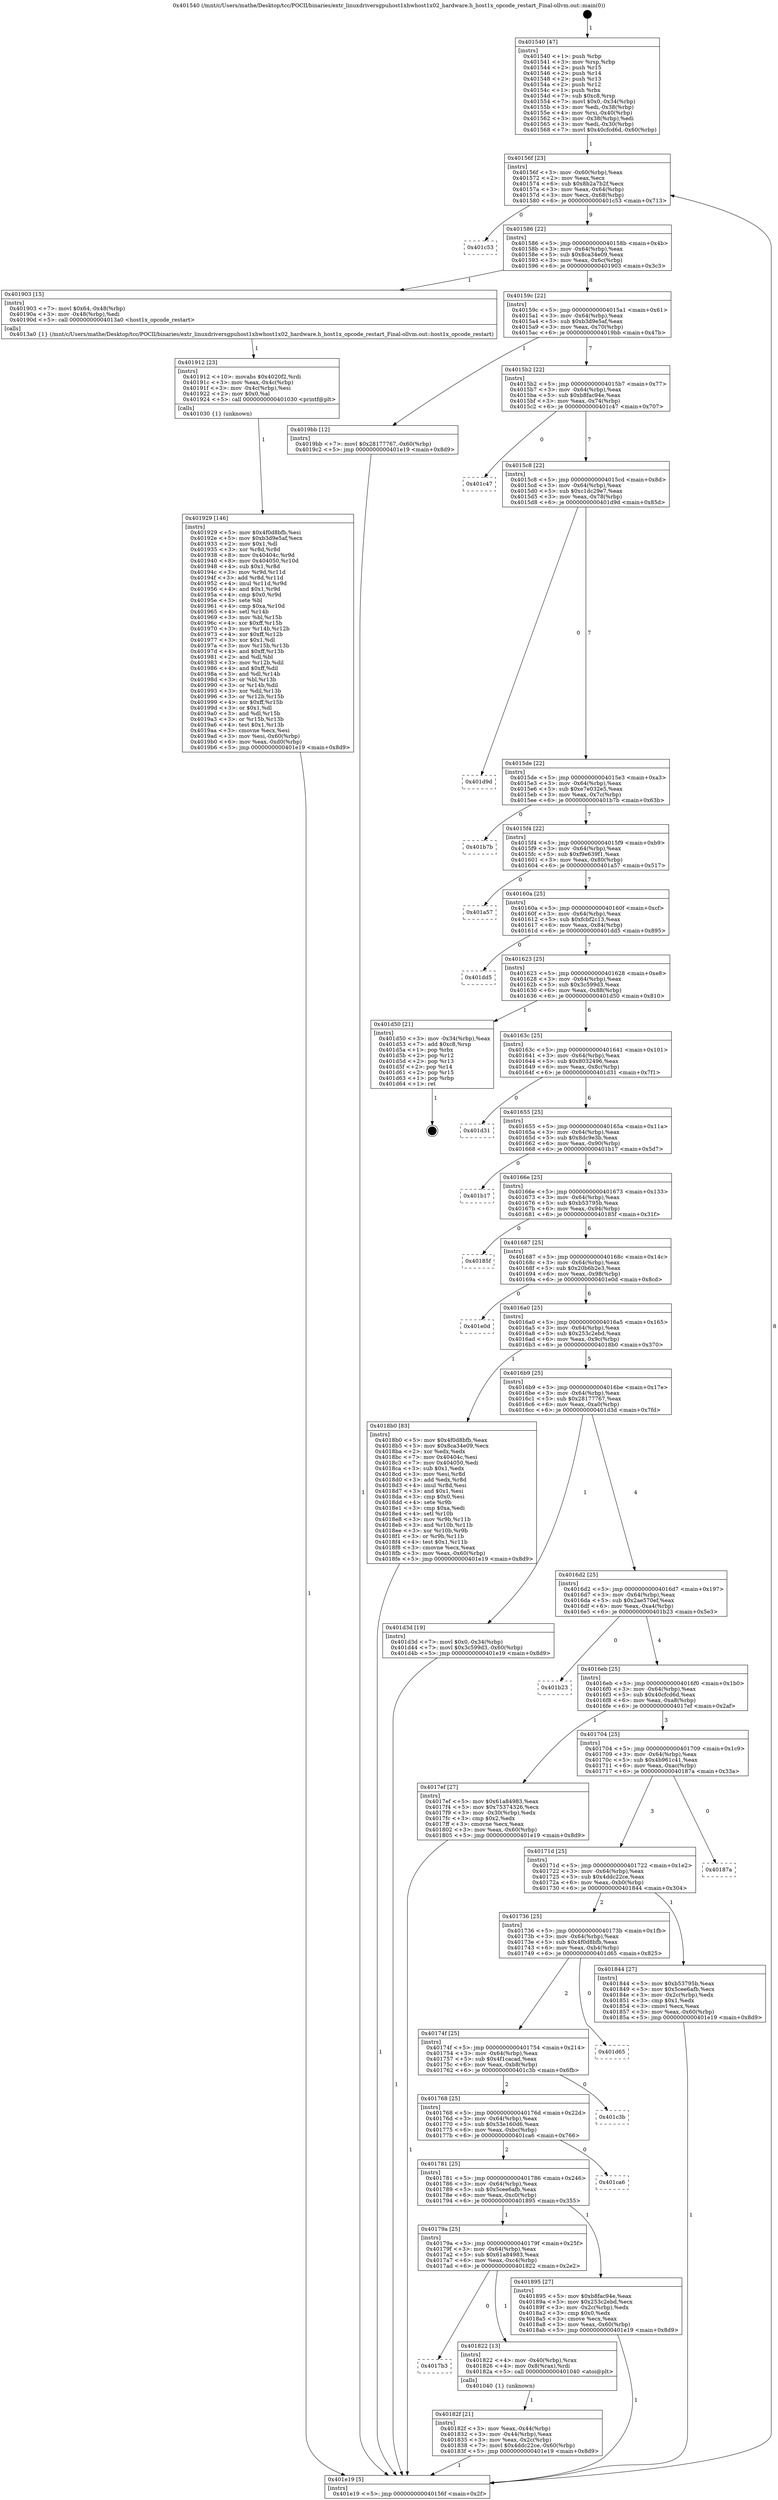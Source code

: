 digraph "0x401540" {
  label = "0x401540 (/mnt/c/Users/mathe/Desktop/tcc/POCII/binaries/extr_linuxdriversgpuhost1xhwhost1x02_hardware.h_host1x_opcode_restart_Final-ollvm.out::main(0))"
  labelloc = "t"
  node[shape=record]

  Entry [label="",width=0.3,height=0.3,shape=circle,fillcolor=black,style=filled]
  "0x40156f" [label="{
     0x40156f [23]\l
     | [instrs]\l
     &nbsp;&nbsp;0x40156f \<+3\>: mov -0x60(%rbp),%eax\l
     &nbsp;&nbsp;0x401572 \<+2\>: mov %eax,%ecx\l
     &nbsp;&nbsp;0x401574 \<+6\>: sub $0x8b2a7b2f,%ecx\l
     &nbsp;&nbsp;0x40157a \<+3\>: mov %eax,-0x64(%rbp)\l
     &nbsp;&nbsp;0x40157d \<+3\>: mov %ecx,-0x68(%rbp)\l
     &nbsp;&nbsp;0x401580 \<+6\>: je 0000000000401c53 \<main+0x713\>\l
  }"]
  "0x401c53" [label="{
     0x401c53\l
  }", style=dashed]
  "0x401586" [label="{
     0x401586 [22]\l
     | [instrs]\l
     &nbsp;&nbsp;0x401586 \<+5\>: jmp 000000000040158b \<main+0x4b\>\l
     &nbsp;&nbsp;0x40158b \<+3\>: mov -0x64(%rbp),%eax\l
     &nbsp;&nbsp;0x40158e \<+5\>: sub $0x8ca34e09,%eax\l
     &nbsp;&nbsp;0x401593 \<+3\>: mov %eax,-0x6c(%rbp)\l
     &nbsp;&nbsp;0x401596 \<+6\>: je 0000000000401903 \<main+0x3c3\>\l
  }"]
  Exit [label="",width=0.3,height=0.3,shape=circle,fillcolor=black,style=filled,peripheries=2]
  "0x401903" [label="{
     0x401903 [15]\l
     | [instrs]\l
     &nbsp;&nbsp;0x401903 \<+7\>: movl $0x64,-0x48(%rbp)\l
     &nbsp;&nbsp;0x40190a \<+3\>: mov -0x48(%rbp),%edi\l
     &nbsp;&nbsp;0x40190d \<+5\>: call 00000000004013a0 \<host1x_opcode_restart\>\l
     | [calls]\l
     &nbsp;&nbsp;0x4013a0 \{1\} (/mnt/c/Users/mathe/Desktop/tcc/POCII/binaries/extr_linuxdriversgpuhost1xhwhost1x02_hardware.h_host1x_opcode_restart_Final-ollvm.out::host1x_opcode_restart)\l
  }"]
  "0x40159c" [label="{
     0x40159c [22]\l
     | [instrs]\l
     &nbsp;&nbsp;0x40159c \<+5\>: jmp 00000000004015a1 \<main+0x61\>\l
     &nbsp;&nbsp;0x4015a1 \<+3\>: mov -0x64(%rbp),%eax\l
     &nbsp;&nbsp;0x4015a4 \<+5\>: sub $0xb3d9e5af,%eax\l
     &nbsp;&nbsp;0x4015a9 \<+3\>: mov %eax,-0x70(%rbp)\l
     &nbsp;&nbsp;0x4015ac \<+6\>: je 00000000004019bb \<main+0x47b\>\l
  }"]
  "0x401929" [label="{
     0x401929 [146]\l
     | [instrs]\l
     &nbsp;&nbsp;0x401929 \<+5\>: mov $0x4f0d8bfb,%esi\l
     &nbsp;&nbsp;0x40192e \<+5\>: mov $0xb3d9e5af,%ecx\l
     &nbsp;&nbsp;0x401933 \<+2\>: mov $0x1,%dl\l
     &nbsp;&nbsp;0x401935 \<+3\>: xor %r8d,%r8d\l
     &nbsp;&nbsp;0x401938 \<+8\>: mov 0x40404c,%r9d\l
     &nbsp;&nbsp;0x401940 \<+8\>: mov 0x404050,%r10d\l
     &nbsp;&nbsp;0x401948 \<+4\>: sub $0x1,%r8d\l
     &nbsp;&nbsp;0x40194c \<+3\>: mov %r9d,%r11d\l
     &nbsp;&nbsp;0x40194f \<+3\>: add %r8d,%r11d\l
     &nbsp;&nbsp;0x401952 \<+4\>: imul %r11d,%r9d\l
     &nbsp;&nbsp;0x401956 \<+4\>: and $0x1,%r9d\l
     &nbsp;&nbsp;0x40195a \<+4\>: cmp $0x0,%r9d\l
     &nbsp;&nbsp;0x40195e \<+3\>: sete %bl\l
     &nbsp;&nbsp;0x401961 \<+4\>: cmp $0xa,%r10d\l
     &nbsp;&nbsp;0x401965 \<+4\>: setl %r14b\l
     &nbsp;&nbsp;0x401969 \<+3\>: mov %bl,%r15b\l
     &nbsp;&nbsp;0x40196c \<+4\>: xor $0xff,%r15b\l
     &nbsp;&nbsp;0x401970 \<+3\>: mov %r14b,%r12b\l
     &nbsp;&nbsp;0x401973 \<+4\>: xor $0xff,%r12b\l
     &nbsp;&nbsp;0x401977 \<+3\>: xor $0x1,%dl\l
     &nbsp;&nbsp;0x40197a \<+3\>: mov %r15b,%r13b\l
     &nbsp;&nbsp;0x40197d \<+4\>: and $0xff,%r13b\l
     &nbsp;&nbsp;0x401981 \<+2\>: and %dl,%bl\l
     &nbsp;&nbsp;0x401983 \<+3\>: mov %r12b,%dil\l
     &nbsp;&nbsp;0x401986 \<+4\>: and $0xff,%dil\l
     &nbsp;&nbsp;0x40198a \<+3\>: and %dl,%r14b\l
     &nbsp;&nbsp;0x40198d \<+3\>: or %bl,%r13b\l
     &nbsp;&nbsp;0x401990 \<+3\>: or %r14b,%dil\l
     &nbsp;&nbsp;0x401993 \<+3\>: xor %dil,%r13b\l
     &nbsp;&nbsp;0x401996 \<+3\>: or %r12b,%r15b\l
     &nbsp;&nbsp;0x401999 \<+4\>: xor $0xff,%r15b\l
     &nbsp;&nbsp;0x40199d \<+3\>: or $0x1,%dl\l
     &nbsp;&nbsp;0x4019a0 \<+3\>: and %dl,%r15b\l
     &nbsp;&nbsp;0x4019a3 \<+3\>: or %r15b,%r13b\l
     &nbsp;&nbsp;0x4019a6 \<+4\>: test $0x1,%r13b\l
     &nbsp;&nbsp;0x4019aa \<+3\>: cmovne %ecx,%esi\l
     &nbsp;&nbsp;0x4019ad \<+3\>: mov %esi,-0x60(%rbp)\l
     &nbsp;&nbsp;0x4019b0 \<+6\>: mov %eax,-0xd0(%rbp)\l
     &nbsp;&nbsp;0x4019b6 \<+5\>: jmp 0000000000401e19 \<main+0x8d9\>\l
  }"]
  "0x4019bb" [label="{
     0x4019bb [12]\l
     | [instrs]\l
     &nbsp;&nbsp;0x4019bb \<+7\>: movl $0x28177767,-0x60(%rbp)\l
     &nbsp;&nbsp;0x4019c2 \<+5\>: jmp 0000000000401e19 \<main+0x8d9\>\l
  }"]
  "0x4015b2" [label="{
     0x4015b2 [22]\l
     | [instrs]\l
     &nbsp;&nbsp;0x4015b2 \<+5\>: jmp 00000000004015b7 \<main+0x77\>\l
     &nbsp;&nbsp;0x4015b7 \<+3\>: mov -0x64(%rbp),%eax\l
     &nbsp;&nbsp;0x4015ba \<+5\>: sub $0xb8fac94e,%eax\l
     &nbsp;&nbsp;0x4015bf \<+3\>: mov %eax,-0x74(%rbp)\l
     &nbsp;&nbsp;0x4015c2 \<+6\>: je 0000000000401c47 \<main+0x707\>\l
  }"]
  "0x401912" [label="{
     0x401912 [23]\l
     | [instrs]\l
     &nbsp;&nbsp;0x401912 \<+10\>: movabs $0x4020f2,%rdi\l
     &nbsp;&nbsp;0x40191c \<+3\>: mov %eax,-0x4c(%rbp)\l
     &nbsp;&nbsp;0x40191f \<+3\>: mov -0x4c(%rbp),%esi\l
     &nbsp;&nbsp;0x401922 \<+2\>: mov $0x0,%al\l
     &nbsp;&nbsp;0x401924 \<+5\>: call 0000000000401030 \<printf@plt\>\l
     | [calls]\l
     &nbsp;&nbsp;0x401030 \{1\} (unknown)\l
  }"]
  "0x401c47" [label="{
     0x401c47\l
  }", style=dashed]
  "0x4015c8" [label="{
     0x4015c8 [22]\l
     | [instrs]\l
     &nbsp;&nbsp;0x4015c8 \<+5\>: jmp 00000000004015cd \<main+0x8d\>\l
     &nbsp;&nbsp;0x4015cd \<+3\>: mov -0x64(%rbp),%eax\l
     &nbsp;&nbsp;0x4015d0 \<+5\>: sub $0xc1dc29e7,%eax\l
     &nbsp;&nbsp;0x4015d5 \<+3\>: mov %eax,-0x78(%rbp)\l
     &nbsp;&nbsp;0x4015d8 \<+6\>: je 0000000000401d9d \<main+0x85d\>\l
  }"]
  "0x40182f" [label="{
     0x40182f [21]\l
     | [instrs]\l
     &nbsp;&nbsp;0x40182f \<+3\>: mov %eax,-0x44(%rbp)\l
     &nbsp;&nbsp;0x401832 \<+3\>: mov -0x44(%rbp),%eax\l
     &nbsp;&nbsp;0x401835 \<+3\>: mov %eax,-0x2c(%rbp)\l
     &nbsp;&nbsp;0x401838 \<+7\>: movl $0x4ddc22ce,-0x60(%rbp)\l
     &nbsp;&nbsp;0x40183f \<+5\>: jmp 0000000000401e19 \<main+0x8d9\>\l
  }"]
  "0x401d9d" [label="{
     0x401d9d\l
  }", style=dashed]
  "0x4015de" [label="{
     0x4015de [22]\l
     | [instrs]\l
     &nbsp;&nbsp;0x4015de \<+5\>: jmp 00000000004015e3 \<main+0xa3\>\l
     &nbsp;&nbsp;0x4015e3 \<+3\>: mov -0x64(%rbp),%eax\l
     &nbsp;&nbsp;0x4015e6 \<+5\>: sub $0xe7e032e5,%eax\l
     &nbsp;&nbsp;0x4015eb \<+3\>: mov %eax,-0x7c(%rbp)\l
     &nbsp;&nbsp;0x4015ee \<+6\>: je 0000000000401b7b \<main+0x63b\>\l
  }"]
  "0x4017b3" [label="{
     0x4017b3\l
  }", style=dashed]
  "0x401b7b" [label="{
     0x401b7b\l
  }", style=dashed]
  "0x4015f4" [label="{
     0x4015f4 [22]\l
     | [instrs]\l
     &nbsp;&nbsp;0x4015f4 \<+5\>: jmp 00000000004015f9 \<main+0xb9\>\l
     &nbsp;&nbsp;0x4015f9 \<+3\>: mov -0x64(%rbp),%eax\l
     &nbsp;&nbsp;0x4015fc \<+5\>: sub $0xf9e639f1,%eax\l
     &nbsp;&nbsp;0x401601 \<+3\>: mov %eax,-0x80(%rbp)\l
     &nbsp;&nbsp;0x401604 \<+6\>: je 0000000000401a57 \<main+0x517\>\l
  }"]
  "0x401822" [label="{
     0x401822 [13]\l
     | [instrs]\l
     &nbsp;&nbsp;0x401822 \<+4\>: mov -0x40(%rbp),%rax\l
     &nbsp;&nbsp;0x401826 \<+4\>: mov 0x8(%rax),%rdi\l
     &nbsp;&nbsp;0x40182a \<+5\>: call 0000000000401040 \<atoi@plt\>\l
     | [calls]\l
     &nbsp;&nbsp;0x401040 \{1\} (unknown)\l
  }"]
  "0x401a57" [label="{
     0x401a57\l
  }", style=dashed]
  "0x40160a" [label="{
     0x40160a [25]\l
     | [instrs]\l
     &nbsp;&nbsp;0x40160a \<+5\>: jmp 000000000040160f \<main+0xcf\>\l
     &nbsp;&nbsp;0x40160f \<+3\>: mov -0x64(%rbp),%eax\l
     &nbsp;&nbsp;0x401612 \<+5\>: sub $0xfcbf2c13,%eax\l
     &nbsp;&nbsp;0x401617 \<+6\>: mov %eax,-0x84(%rbp)\l
     &nbsp;&nbsp;0x40161d \<+6\>: je 0000000000401dd5 \<main+0x895\>\l
  }"]
  "0x40179a" [label="{
     0x40179a [25]\l
     | [instrs]\l
     &nbsp;&nbsp;0x40179a \<+5\>: jmp 000000000040179f \<main+0x25f\>\l
     &nbsp;&nbsp;0x40179f \<+3\>: mov -0x64(%rbp),%eax\l
     &nbsp;&nbsp;0x4017a2 \<+5\>: sub $0x61a84983,%eax\l
     &nbsp;&nbsp;0x4017a7 \<+6\>: mov %eax,-0xc4(%rbp)\l
     &nbsp;&nbsp;0x4017ad \<+6\>: je 0000000000401822 \<main+0x2e2\>\l
  }"]
  "0x401dd5" [label="{
     0x401dd5\l
  }", style=dashed]
  "0x401623" [label="{
     0x401623 [25]\l
     | [instrs]\l
     &nbsp;&nbsp;0x401623 \<+5\>: jmp 0000000000401628 \<main+0xe8\>\l
     &nbsp;&nbsp;0x401628 \<+3\>: mov -0x64(%rbp),%eax\l
     &nbsp;&nbsp;0x40162b \<+5\>: sub $0x3c599d3,%eax\l
     &nbsp;&nbsp;0x401630 \<+6\>: mov %eax,-0x88(%rbp)\l
     &nbsp;&nbsp;0x401636 \<+6\>: je 0000000000401d50 \<main+0x810\>\l
  }"]
  "0x401895" [label="{
     0x401895 [27]\l
     | [instrs]\l
     &nbsp;&nbsp;0x401895 \<+5\>: mov $0xb8fac94e,%eax\l
     &nbsp;&nbsp;0x40189a \<+5\>: mov $0x253c2ebd,%ecx\l
     &nbsp;&nbsp;0x40189f \<+3\>: mov -0x2c(%rbp),%edx\l
     &nbsp;&nbsp;0x4018a2 \<+3\>: cmp $0x0,%edx\l
     &nbsp;&nbsp;0x4018a5 \<+3\>: cmove %ecx,%eax\l
     &nbsp;&nbsp;0x4018a8 \<+3\>: mov %eax,-0x60(%rbp)\l
     &nbsp;&nbsp;0x4018ab \<+5\>: jmp 0000000000401e19 \<main+0x8d9\>\l
  }"]
  "0x401d50" [label="{
     0x401d50 [21]\l
     | [instrs]\l
     &nbsp;&nbsp;0x401d50 \<+3\>: mov -0x34(%rbp),%eax\l
     &nbsp;&nbsp;0x401d53 \<+7\>: add $0xc8,%rsp\l
     &nbsp;&nbsp;0x401d5a \<+1\>: pop %rbx\l
     &nbsp;&nbsp;0x401d5b \<+2\>: pop %r12\l
     &nbsp;&nbsp;0x401d5d \<+2\>: pop %r13\l
     &nbsp;&nbsp;0x401d5f \<+2\>: pop %r14\l
     &nbsp;&nbsp;0x401d61 \<+2\>: pop %r15\l
     &nbsp;&nbsp;0x401d63 \<+1\>: pop %rbp\l
     &nbsp;&nbsp;0x401d64 \<+1\>: ret\l
  }"]
  "0x40163c" [label="{
     0x40163c [25]\l
     | [instrs]\l
     &nbsp;&nbsp;0x40163c \<+5\>: jmp 0000000000401641 \<main+0x101\>\l
     &nbsp;&nbsp;0x401641 \<+3\>: mov -0x64(%rbp),%eax\l
     &nbsp;&nbsp;0x401644 \<+5\>: sub $0x8032496,%eax\l
     &nbsp;&nbsp;0x401649 \<+6\>: mov %eax,-0x8c(%rbp)\l
     &nbsp;&nbsp;0x40164f \<+6\>: je 0000000000401d31 \<main+0x7f1\>\l
  }"]
  "0x401781" [label="{
     0x401781 [25]\l
     | [instrs]\l
     &nbsp;&nbsp;0x401781 \<+5\>: jmp 0000000000401786 \<main+0x246\>\l
     &nbsp;&nbsp;0x401786 \<+3\>: mov -0x64(%rbp),%eax\l
     &nbsp;&nbsp;0x401789 \<+5\>: sub $0x5cee6afb,%eax\l
     &nbsp;&nbsp;0x40178e \<+6\>: mov %eax,-0xc0(%rbp)\l
     &nbsp;&nbsp;0x401794 \<+6\>: je 0000000000401895 \<main+0x355\>\l
  }"]
  "0x401d31" [label="{
     0x401d31\l
  }", style=dashed]
  "0x401655" [label="{
     0x401655 [25]\l
     | [instrs]\l
     &nbsp;&nbsp;0x401655 \<+5\>: jmp 000000000040165a \<main+0x11a\>\l
     &nbsp;&nbsp;0x40165a \<+3\>: mov -0x64(%rbp),%eax\l
     &nbsp;&nbsp;0x40165d \<+5\>: sub $0x8dc9e3b,%eax\l
     &nbsp;&nbsp;0x401662 \<+6\>: mov %eax,-0x90(%rbp)\l
     &nbsp;&nbsp;0x401668 \<+6\>: je 0000000000401b17 \<main+0x5d7\>\l
  }"]
  "0x401ca6" [label="{
     0x401ca6\l
  }", style=dashed]
  "0x401b17" [label="{
     0x401b17\l
  }", style=dashed]
  "0x40166e" [label="{
     0x40166e [25]\l
     | [instrs]\l
     &nbsp;&nbsp;0x40166e \<+5\>: jmp 0000000000401673 \<main+0x133\>\l
     &nbsp;&nbsp;0x401673 \<+3\>: mov -0x64(%rbp),%eax\l
     &nbsp;&nbsp;0x401676 \<+5\>: sub $0xb53795b,%eax\l
     &nbsp;&nbsp;0x40167b \<+6\>: mov %eax,-0x94(%rbp)\l
     &nbsp;&nbsp;0x401681 \<+6\>: je 000000000040185f \<main+0x31f\>\l
  }"]
  "0x401768" [label="{
     0x401768 [25]\l
     | [instrs]\l
     &nbsp;&nbsp;0x401768 \<+5\>: jmp 000000000040176d \<main+0x22d\>\l
     &nbsp;&nbsp;0x40176d \<+3\>: mov -0x64(%rbp),%eax\l
     &nbsp;&nbsp;0x401770 \<+5\>: sub $0x53e160d6,%eax\l
     &nbsp;&nbsp;0x401775 \<+6\>: mov %eax,-0xbc(%rbp)\l
     &nbsp;&nbsp;0x40177b \<+6\>: je 0000000000401ca6 \<main+0x766\>\l
  }"]
  "0x40185f" [label="{
     0x40185f\l
  }", style=dashed]
  "0x401687" [label="{
     0x401687 [25]\l
     | [instrs]\l
     &nbsp;&nbsp;0x401687 \<+5\>: jmp 000000000040168c \<main+0x14c\>\l
     &nbsp;&nbsp;0x40168c \<+3\>: mov -0x64(%rbp),%eax\l
     &nbsp;&nbsp;0x40168f \<+5\>: sub $0x20b6b2e3,%eax\l
     &nbsp;&nbsp;0x401694 \<+6\>: mov %eax,-0x98(%rbp)\l
     &nbsp;&nbsp;0x40169a \<+6\>: je 0000000000401e0d \<main+0x8cd\>\l
  }"]
  "0x401c3b" [label="{
     0x401c3b\l
  }", style=dashed]
  "0x401e0d" [label="{
     0x401e0d\l
  }", style=dashed]
  "0x4016a0" [label="{
     0x4016a0 [25]\l
     | [instrs]\l
     &nbsp;&nbsp;0x4016a0 \<+5\>: jmp 00000000004016a5 \<main+0x165\>\l
     &nbsp;&nbsp;0x4016a5 \<+3\>: mov -0x64(%rbp),%eax\l
     &nbsp;&nbsp;0x4016a8 \<+5\>: sub $0x253c2ebd,%eax\l
     &nbsp;&nbsp;0x4016ad \<+6\>: mov %eax,-0x9c(%rbp)\l
     &nbsp;&nbsp;0x4016b3 \<+6\>: je 00000000004018b0 \<main+0x370\>\l
  }"]
  "0x40174f" [label="{
     0x40174f [25]\l
     | [instrs]\l
     &nbsp;&nbsp;0x40174f \<+5\>: jmp 0000000000401754 \<main+0x214\>\l
     &nbsp;&nbsp;0x401754 \<+3\>: mov -0x64(%rbp),%eax\l
     &nbsp;&nbsp;0x401757 \<+5\>: sub $0x4f1cacad,%eax\l
     &nbsp;&nbsp;0x40175c \<+6\>: mov %eax,-0xb8(%rbp)\l
     &nbsp;&nbsp;0x401762 \<+6\>: je 0000000000401c3b \<main+0x6fb\>\l
  }"]
  "0x4018b0" [label="{
     0x4018b0 [83]\l
     | [instrs]\l
     &nbsp;&nbsp;0x4018b0 \<+5\>: mov $0x4f0d8bfb,%eax\l
     &nbsp;&nbsp;0x4018b5 \<+5\>: mov $0x8ca34e09,%ecx\l
     &nbsp;&nbsp;0x4018ba \<+2\>: xor %edx,%edx\l
     &nbsp;&nbsp;0x4018bc \<+7\>: mov 0x40404c,%esi\l
     &nbsp;&nbsp;0x4018c3 \<+7\>: mov 0x404050,%edi\l
     &nbsp;&nbsp;0x4018ca \<+3\>: sub $0x1,%edx\l
     &nbsp;&nbsp;0x4018cd \<+3\>: mov %esi,%r8d\l
     &nbsp;&nbsp;0x4018d0 \<+3\>: add %edx,%r8d\l
     &nbsp;&nbsp;0x4018d3 \<+4\>: imul %r8d,%esi\l
     &nbsp;&nbsp;0x4018d7 \<+3\>: and $0x1,%esi\l
     &nbsp;&nbsp;0x4018da \<+3\>: cmp $0x0,%esi\l
     &nbsp;&nbsp;0x4018dd \<+4\>: sete %r9b\l
     &nbsp;&nbsp;0x4018e1 \<+3\>: cmp $0xa,%edi\l
     &nbsp;&nbsp;0x4018e4 \<+4\>: setl %r10b\l
     &nbsp;&nbsp;0x4018e8 \<+3\>: mov %r9b,%r11b\l
     &nbsp;&nbsp;0x4018eb \<+3\>: and %r10b,%r11b\l
     &nbsp;&nbsp;0x4018ee \<+3\>: xor %r10b,%r9b\l
     &nbsp;&nbsp;0x4018f1 \<+3\>: or %r9b,%r11b\l
     &nbsp;&nbsp;0x4018f4 \<+4\>: test $0x1,%r11b\l
     &nbsp;&nbsp;0x4018f8 \<+3\>: cmovne %ecx,%eax\l
     &nbsp;&nbsp;0x4018fb \<+3\>: mov %eax,-0x60(%rbp)\l
     &nbsp;&nbsp;0x4018fe \<+5\>: jmp 0000000000401e19 \<main+0x8d9\>\l
  }"]
  "0x4016b9" [label="{
     0x4016b9 [25]\l
     | [instrs]\l
     &nbsp;&nbsp;0x4016b9 \<+5\>: jmp 00000000004016be \<main+0x17e\>\l
     &nbsp;&nbsp;0x4016be \<+3\>: mov -0x64(%rbp),%eax\l
     &nbsp;&nbsp;0x4016c1 \<+5\>: sub $0x28177767,%eax\l
     &nbsp;&nbsp;0x4016c6 \<+6\>: mov %eax,-0xa0(%rbp)\l
     &nbsp;&nbsp;0x4016cc \<+6\>: je 0000000000401d3d \<main+0x7fd\>\l
  }"]
  "0x401d65" [label="{
     0x401d65\l
  }", style=dashed]
  "0x401d3d" [label="{
     0x401d3d [19]\l
     | [instrs]\l
     &nbsp;&nbsp;0x401d3d \<+7\>: movl $0x0,-0x34(%rbp)\l
     &nbsp;&nbsp;0x401d44 \<+7\>: movl $0x3c599d3,-0x60(%rbp)\l
     &nbsp;&nbsp;0x401d4b \<+5\>: jmp 0000000000401e19 \<main+0x8d9\>\l
  }"]
  "0x4016d2" [label="{
     0x4016d2 [25]\l
     | [instrs]\l
     &nbsp;&nbsp;0x4016d2 \<+5\>: jmp 00000000004016d7 \<main+0x197\>\l
     &nbsp;&nbsp;0x4016d7 \<+3\>: mov -0x64(%rbp),%eax\l
     &nbsp;&nbsp;0x4016da \<+5\>: sub $0x2ae570ef,%eax\l
     &nbsp;&nbsp;0x4016df \<+6\>: mov %eax,-0xa4(%rbp)\l
     &nbsp;&nbsp;0x4016e5 \<+6\>: je 0000000000401b23 \<main+0x5e3\>\l
  }"]
  "0x401736" [label="{
     0x401736 [25]\l
     | [instrs]\l
     &nbsp;&nbsp;0x401736 \<+5\>: jmp 000000000040173b \<main+0x1fb\>\l
     &nbsp;&nbsp;0x40173b \<+3\>: mov -0x64(%rbp),%eax\l
     &nbsp;&nbsp;0x40173e \<+5\>: sub $0x4f0d8bfb,%eax\l
     &nbsp;&nbsp;0x401743 \<+6\>: mov %eax,-0xb4(%rbp)\l
     &nbsp;&nbsp;0x401749 \<+6\>: je 0000000000401d65 \<main+0x825\>\l
  }"]
  "0x401b23" [label="{
     0x401b23\l
  }", style=dashed]
  "0x4016eb" [label="{
     0x4016eb [25]\l
     | [instrs]\l
     &nbsp;&nbsp;0x4016eb \<+5\>: jmp 00000000004016f0 \<main+0x1b0\>\l
     &nbsp;&nbsp;0x4016f0 \<+3\>: mov -0x64(%rbp),%eax\l
     &nbsp;&nbsp;0x4016f3 \<+5\>: sub $0x40cfcd6d,%eax\l
     &nbsp;&nbsp;0x4016f8 \<+6\>: mov %eax,-0xa8(%rbp)\l
     &nbsp;&nbsp;0x4016fe \<+6\>: je 00000000004017ef \<main+0x2af\>\l
  }"]
  "0x401844" [label="{
     0x401844 [27]\l
     | [instrs]\l
     &nbsp;&nbsp;0x401844 \<+5\>: mov $0xb53795b,%eax\l
     &nbsp;&nbsp;0x401849 \<+5\>: mov $0x5cee6afb,%ecx\l
     &nbsp;&nbsp;0x40184e \<+3\>: mov -0x2c(%rbp),%edx\l
     &nbsp;&nbsp;0x401851 \<+3\>: cmp $0x1,%edx\l
     &nbsp;&nbsp;0x401854 \<+3\>: cmovl %ecx,%eax\l
     &nbsp;&nbsp;0x401857 \<+3\>: mov %eax,-0x60(%rbp)\l
     &nbsp;&nbsp;0x40185a \<+5\>: jmp 0000000000401e19 \<main+0x8d9\>\l
  }"]
  "0x4017ef" [label="{
     0x4017ef [27]\l
     | [instrs]\l
     &nbsp;&nbsp;0x4017ef \<+5\>: mov $0x61a84983,%eax\l
     &nbsp;&nbsp;0x4017f4 \<+5\>: mov $0x75374326,%ecx\l
     &nbsp;&nbsp;0x4017f9 \<+3\>: mov -0x30(%rbp),%edx\l
     &nbsp;&nbsp;0x4017fc \<+3\>: cmp $0x2,%edx\l
     &nbsp;&nbsp;0x4017ff \<+3\>: cmovne %ecx,%eax\l
     &nbsp;&nbsp;0x401802 \<+3\>: mov %eax,-0x60(%rbp)\l
     &nbsp;&nbsp;0x401805 \<+5\>: jmp 0000000000401e19 \<main+0x8d9\>\l
  }"]
  "0x401704" [label="{
     0x401704 [25]\l
     | [instrs]\l
     &nbsp;&nbsp;0x401704 \<+5\>: jmp 0000000000401709 \<main+0x1c9\>\l
     &nbsp;&nbsp;0x401709 \<+3\>: mov -0x64(%rbp),%eax\l
     &nbsp;&nbsp;0x40170c \<+5\>: sub $0x4b961c41,%eax\l
     &nbsp;&nbsp;0x401711 \<+6\>: mov %eax,-0xac(%rbp)\l
     &nbsp;&nbsp;0x401717 \<+6\>: je 000000000040187a \<main+0x33a\>\l
  }"]
  "0x401e19" [label="{
     0x401e19 [5]\l
     | [instrs]\l
     &nbsp;&nbsp;0x401e19 \<+5\>: jmp 000000000040156f \<main+0x2f\>\l
  }"]
  "0x401540" [label="{
     0x401540 [47]\l
     | [instrs]\l
     &nbsp;&nbsp;0x401540 \<+1\>: push %rbp\l
     &nbsp;&nbsp;0x401541 \<+3\>: mov %rsp,%rbp\l
     &nbsp;&nbsp;0x401544 \<+2\>: push %r15\l
     &nbsp;&nbsp;0x401546 \<+2\>: push %r14\l
     &nbsp;&nbsp;0x401548 \<+2\>: push %r13\l
     &nbsp;&nbsp;0x40154a \<+2\>: push %r12\l
     &nbsp;&nbsp;0x40154c \<+1\>: push %rbx\l
     &nbsp;&nbsp;0x40154d \<+7\>: sub $0xc8,%rsp\l
     &nbsp;&nbsp;0x401554 \<+7\>: movl $0x0,-0x34(%rbp)\l
     &nbsp;&nbsp;0x40155b \<+3\>: mov %edi,-0x38(%rbp)\l
     &nbsp;&nbsp;0x40155e \<+4\>: mov %rsi,-0x40(%rbp)\l
     &nbsp;&nbsp;0x401562 \<+3\>: mov -0x38(%rbp),%edi\l
     &nbsp;&nbsp;0x401565 \<+3\>: mov %edi,-0x30(%rbp)\l
     &nbsp;&nbsp;0x401568 \<+7\>: movl $0x40cfcd6d,-0x60(%rbp)\l
  }"]
  "0x40171d" [label="{
     0x40171d [25]\l
     | [instrs]\l
     &nbsp;&nbsp;0x40171d \<+5\>: jmp 0000000000401722 \<main+0x1e2\>\l
     &nbsp;&nbsp;0x401722 \<+3\>: mov -0x64(%rbp),%eax\l
     &nbsp;&nbsp;0x401725 \<+5\>: sub $0x4ddc22ce,%eax\l
     &nbsp;&nbsp;0x40172a \<+6\>: mov %eax,-0xb0(%rbp)\l
     &nbsp;&nbsp;0x401730 \<+6\>: je 0000000000401844 \<main+0x304\>\l
  }"]
  "0x40187a" [label="{
     0x40187a\l
  }", style=dashed]
  Entry -> "0x401540" [label=" 1"]
  "0x40156f" -> "0x401c53" [label=" 0"]
  "0x40156f" -> "0x401586" [label=" 9"]
  "0x401d50" -> Exit [label=" 1"]
  "0x401586" -> "0x401903" [label=" 1"]
  "0x401586" -> "0x40159c" [label=" 8"]
  "0x401d3d" -> "0x401e19" [label=" 1"]
  "0x40159c" -> "0x4019bb" [label=" 1"]
  "0x40159c" -> "0x4015b2" [label=" 7"]
  "0x4019bb" -> "0x401e19" [label=" 1"]
  "0x4015b2" -> "0x401c47" [label=" 0"]
  "0x4015b2" -> "0x4015c8" [label=" 7"]
  "0x401929" -> "0x401e19" [label=" 1"]
  "0x4015c8" -> "0x401d9d" [label=" 0"]
  "0x4015c8" -> "0x4015de" [label=" 7"]
  "0x401912" -> "0x401929" [label=" 1"]
  "0x4015de" -> "0x401b7b" [label=" 0"]
  "0x4015de" -> "0x4015f4" [label=" 7"]
  "0x401903" -> "0x401912" [label=" 1"]
  "0x4015f4" -> "0x401a57" [label=" 0"]
  "0x4015f4" -> "0x40160a" [label=" 7"]
  "0x4018b0" -> "0x401e19" [label=" 1"]
  "0x40160a" -> "0x401dd5" [label=" 0"]
  "0x40160a" -> "0x401623" [label=" 7"]
  "0x401844" -> "0x401e19" [label=" 1"]
  "0x401623" -> "0x401d50" [label=" 1"]
  "0x401623" -> "0x40163c" [label=" 6"]
  "0x40182f" -> "0x401e19" [label=" 1"]
  "0x40163c" -> "0x401d31" [label=" 0"]
  "0x40163c" -> "0x401655" [label=" 6"]
  "0x40179a" -> "0x4017b3" [label=" 0"]
  "0x401655" -> "0x401b17" [label=" 0"]
  "0x401655" -> "0x40166e" [label=" 6"]
  "0x40179a" -> "0x401822" [label=" 1"]
  "0x40166e" -> "0x40185f" [label=" 0"]
  "0x40166e" -> "0x401687" [label=" 6"]
  "0x401781" -> "0x40179a" [label=" 1"]
  "0x401687" -> "0x401e0d" [label=" 0"]
  "0x401687" -> "0x4016a0" [label=" 6"]
  "0x401781" -> "0x401895" [label=" 1"]
  "0x4016a0" -> "0x4018b0" [label=" 1"]
  "0x4016a0" -> "0x4016b9" [label=" 5"]
  "0x401768" -> "0x401781" [label=" 2"]
  "0x4016b9" -> "0x401d3d" [label=" 1"]
  "0x4016b9" -> "0x4016d2" [label=" 4"]
  "0x401768" -> "0x401ca6" [label=" 0"]
  "0x4016d2" -> "0x401b23" [label=" 0"]
  "0x4016d2" -> "0x4016eb" [label=" 4"]
  "0x40174f" -> "0x401768" [label=" 2"]
  "0x4016eb" -> "0x4017ef" [label=" 1"]
  "0x4016eb" -> "0x401704" [label=" 3"]
  "0x4017ef" -> "0x401e19" [label=" 1"]
  "0x401540" -> "0x40156f" [label=" 1"]
  "0x401e19" -> "0x40156f" [label=" 8"]
  "0x40174f" -> "0x401c3b" [label=" 0"]
  "0x401704" -> "0x40187a" [label=" 0"]
  "0x401704" -> "0x40171d" [label=" 3"]
  "0x401822" -> "0x40182f" [label=" 1"]
  "0x40171d" -> "0x401844" [label=" 1"]
  "0x40171d" -> "0x401736" [label=" 2"]
  "0x401895" -> "0x401e19" [label=" 1"]
  "0x401736" -> "0x401d65" [label=" 0"]
  "0x401736" -> "0x40174f" [label=" 2"]
}
